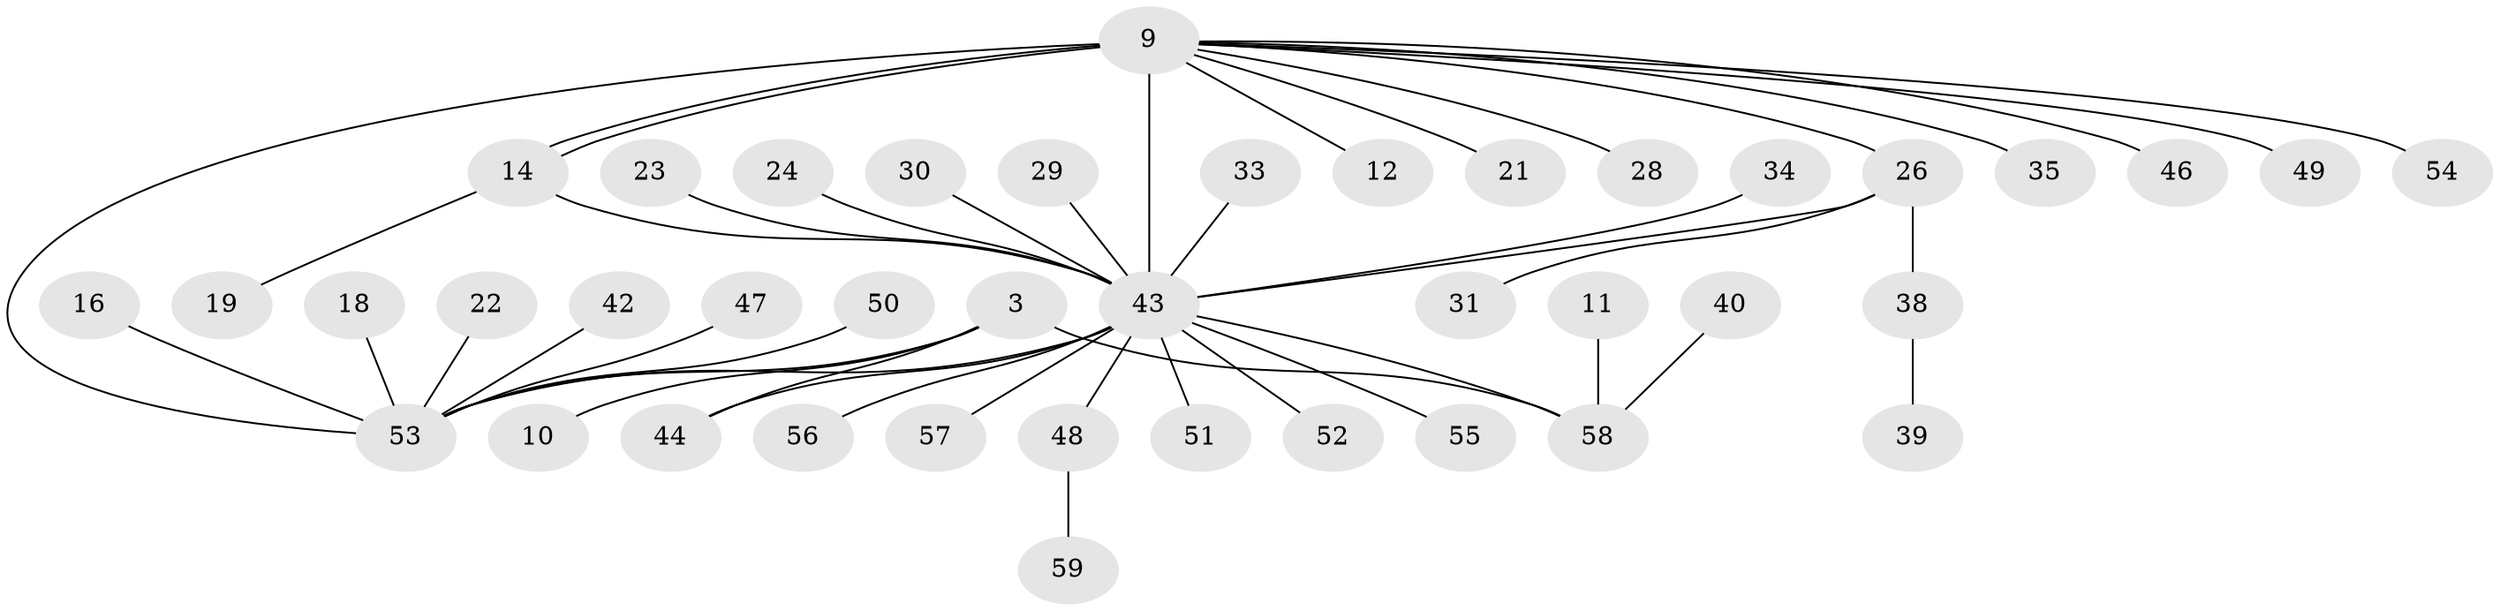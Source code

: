 // original degree distribution, {5: 0.06779661016949153, 23: 0.01694915254237288, 8: 0.01694915254237288, 2: 0.23728813559322035, 13: 0.01694915254237288, 3: 0.06779661016949153, 11: 0.01694915254237288, 15: 0.01694915254237288, 1: 0.5084745762711864, 6: 0.01694915254237288, 4: 0.01694915254237288}
// Generated by graph-tools (version 1.1) at 2025/50/03/04/25 21:50:10]
// undirected, 41 vertices, 46 edges
graph export_dot {
graph [start="1"]
  node [color=gray90,style=filled];
  3;
  9 [super="+8"];
  10;
  11;
  12;
  14;
  16;
  18;
  19;
  21;
  22;
  23;
  24;
  26 [super="+5"];
  28;
  29;
  30;
  31 [super="+7"];
  33;
  34;
  35;
  38;
  39;
  40;
  42;
  43 [super="+13+36+41"];
  44 [super="+20"];
  46;
  47;
  48 [super="+15"];
  49;
  50 [super="+27"];
  51;
  52;
  53 [super="+45"];
  54;
  55;
  56;
  57;
  58 [super="+25+37"];
  59;
  3 -- 10;
  3 -- 53 [weight=2];
  3 -- 58;
  3 -- 44;
  9 -- 14 [weight=2];
  9 -- 14;
  9 -- 26 [weight=4];
  9 -- 35;
  9 -- 46;
  9 -- 53 [weight=4];
  9 -- 12;
  9 -- 49;
  9 -- 21;
  9 -- 54;
  9 -- 28;
  9 -- 43 [weight=5];
  11 -- 58;
  14 -- 19;
  14 -- 43 [weight=2];
  16 -- 53;
  18 -- 53;
  22 -- 53;
  23 -- 43;
  24 -- 43;
  26 -- 38;
  26 -- 31;
  26 -- 43;
  29 -- 43;
  30 -- 43;
  33 -- 43;
  34 -- 43;
  38 -- 39;
  40 -- 58;
  42 -- 53;
  43 -- 58 [weight=4];
  43 -- 51;
  43 -- 52;
  43 -- 53;
  43 -- 55;
  43 -- 56;
  43 -- 57;
  43 -- 44;
  43 -- 48;
  47 -- 53;
  48 -- 59;
  50 -- 53;
}
